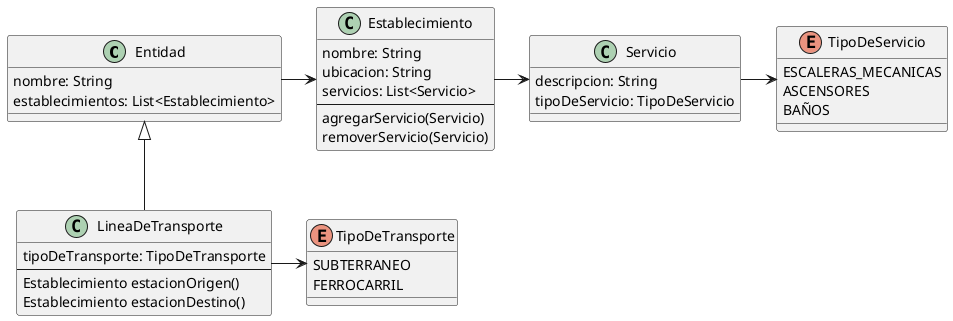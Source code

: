 @startuml TPA2-Clases
skinparam linetype ortho

' Supermercado, Centro Comunal, Banco, ...
class Entidad {
  nombre: String
  establecimientos: List<Establecimiento>
}

' Sucursal, Estacion, ...
class Establecimiento {
  nombre: String
  ubicacion: String
  servicios: List<Servicio>
  --
  agregarServicio(Servicio)
  removerServicio(Servicio)
}

class Servicio {
  descripcion: String
  tipoDeServicio: TipoDeServicio
}

enum TipoDeServicio {
  ESCALERAS_MECANICAS
  ASCENSORES
  BAÑOS
}

class LineaDeTransporte {
  tipoDeTransporte: TipoDeTransporte
  --
  Establecimiento estacionOrigen()
  Establecimiento estacionDestino()
}

enum TipoDeTransporte {
  SUBTERRANEO
  FERROCARRIL
}

Entidad -> Establecimiento
Establecimiento -> Servicio
Servicio -> TipoDeServicio
Entidad <|-- LineaDeTransporte
LineaDeTransporte -> TipoDeTransporte

/'

class Usuario {
  usuario: String
  contraseña: String
  nombre: String
  apellido: String
  correoElectronico: String
  membresias: List<Membresia>
}

class Comunidad {
  --
  crearServicio()
}

class Membresia {
  comunidad: Comunidad
  esAdministrador: Boolean
}

Comunidad ..> Servicio
Usuario --> Membresia
Comunidad <- Membresia

'/

@enduml